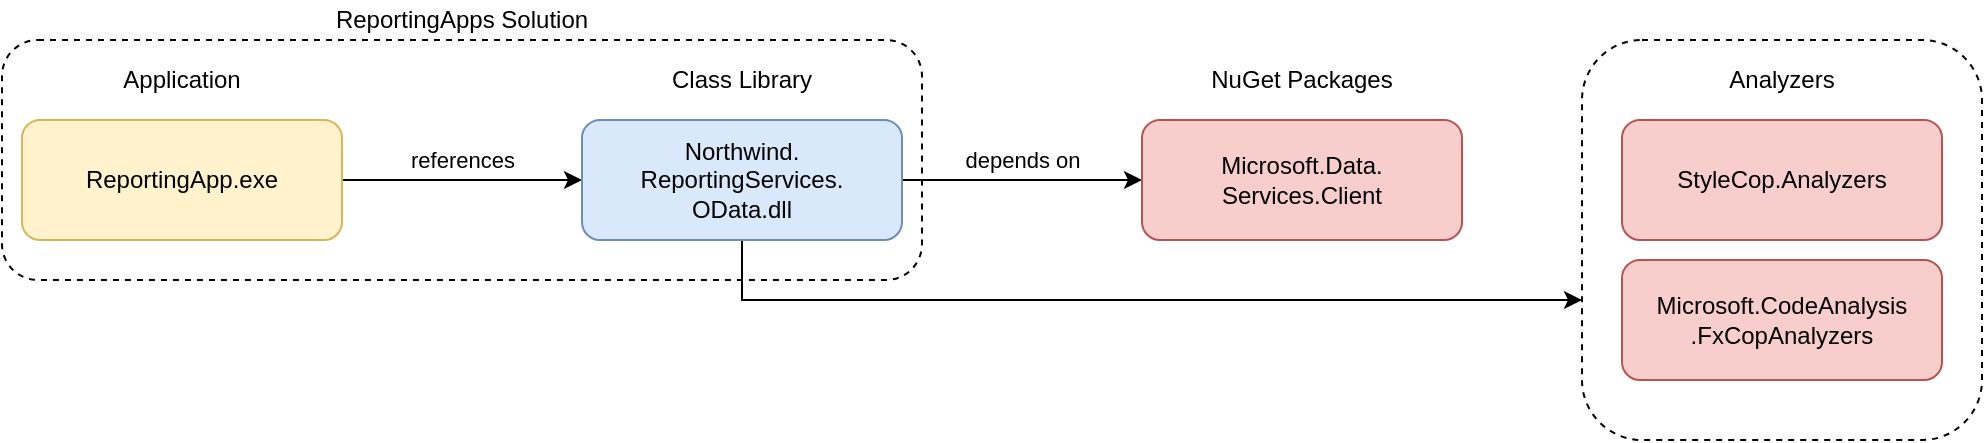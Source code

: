 <mxfile version="12.4.2" type="device" pages="2"><diagram id="vLMXKrs3aCS87272ta4Z" name="ReportingApps Solution Structure"><mxGraphModel dx="962" dy="633" grid="1" gridSize="10" guides="1" tooltips="1" connect="1" arrows="1" fold="1" page="1" pageScale="1" pageWidth="850" pageHeight="1100" math="0" shadow="0"><root><mxCell id="0"/><mxCell id="1" parent="0"/><mxCell id="JC9s5Mr4ZL36NI9SBRHO-3" value="references" style="edgeStyle=orthogonalEdgeStyle;rounded=0;orthogonalLoop=1;jettySize=auto;html=1;" edge="1" parent="1" source="JC9s5Mr4ZL36NI9SBRHO-1" target="JC9s5Mr4ZL36NI9SBRHO-2"><mxGeometry y="10" relative="1" as="geometry"><mxPoint as="offset"/></mxGeometry></mxCell><mxCell id="JC9s5Mr4ZL36NI9SBRHO-1" value="ReportingApp.exe" style="rounded=1;whiteSpace=wrap;html=1;fillColor=#fff2cc;strokeColor=#d6b656;" vertex="1" parent="1"><mxGeometry x="40" y="80" width="160" height="60" as="geometry"/></mxCell><mxCell id="JC9s5Mr4ZL36NI9SBRHO-10" value="depends on" style="edgeStyle=orthogonalEdgeStyle;rounded=0;orthogonalLoop=1;jettySize=auto;html=1;" edge="1" parent="1" source="JC9s5Mr4ZL36NI9SBRHO-2" target="JC9s5Mr4ZL36NI9SBRHO-6"><mxGeometry y="10" relative="1" as="geometry"><mxPoint as="offset"/></mxGeometry></mxCell><mxCell id="JC9s5Mr4ZL36NI9SBRHO-11" style="edgeStyle=orthogonalEdgeStyle;rounded=0;orthogonalLoop=1;jettySize=auto;html=1;" edge="1" parent="1" source="JC9s5Mr4ZL36NI9SBRHO-2" target="3rvIIfMQYElRwDRGO672-1"><mxGeometry relative="1" as="geometry"><Array as="points"><mxPoint x="400" y="170"/></Array></mxGeometry></mxCell><mxCell id="JC9s5Mr4ZL36NI9SBRHO-2" value="Northwind.&lt;br&gt;ReportingServices.&lt;br&gt;OData.dll" style="rounded=1;whiteSpace=wrap;html=1;fillColor=#dae8fc;strokeColor=#6c8ebf;" vertex="1" parent="1"><mxGeometry x="320" y="80" width="160" height="60" as="geometry"/></mxCell><mxCell id="JC9s5Mr4ZL36NI9SBRHO-4" value="Microsoft.CodeAnalysis&lt;br&gt;.FxCopAnalyzers" style="rounded=1;whiteSpace=wrap;html=1;fillColor=#f8cecc;strokeColor=#b85450;" vertex="1" parent="1"><mxGeometry x="840" y="150" width="160" height="60" as="geometry"/></mxCell><mxCell id="JC9s5Mr4ZL36NI9SBRHO-5" value="StyleCop.Analyzers" style="rounded=1;whiteSpace=wrap;html=1;fillColor=#f8cecc;strokeColor=#b85450;" vertex="1" parent="1"><mxGeometry x="840" y="80" width="160" height="60" as="geometry"/></mxCell><mxCell id="JC9s5Mr4ZL36NI9SBRHO-6" value="Microsoft.Data.&lt;br&gt;Services.Client" style="rounded=1;whiteSpace=wrap;html=1;fillColor=#f8cecc;strokeColor=#b85450;" vertex="1" parent="1"><mxGeometry x="600" y="80" width="160" height="60" as="geometry"/></mxCell><mxCell id="JC9s5Mr4ZL36NI9SBRHO-7" value="Application" style="text;html=1;strokeColor=none;fillColor=none;align=center;verticalAlign=middle;whiteSpace=wrap;rounded=0;" vertex="1" parent="1"><mxGeometry x="40" y="50" width="160" height="20" as="geometry"/></mxCell><mxCell id="JC9s5Mr4ZL36NI9SBRHO-8" value="Class Library" style="text;html=1;strokeColor=none;fillColor=none;align=center;verticalAlign=middle;whiteSpace=wrap;rounded=0;" vertex="1" parent="1"><mxGeometry x="320" y="50" width="160" height="20" as="geometry"/></mxCell><mxCell id="JC9s5Mr4ZL36NI9SBRHO-9" value="NuGet Packages" style="text;html=1;strokeColor=none;fillColor=none;align=center;verticalAlign=middle;whiteSpace=wrap;rounded=0;" vertex="1" parent="1"><mxGeometry x="600" y="50" width="160" height="20" as="geometry"/></mxCell><mxCell id="JC9s5Mr4ZL36NI9SBRHO-13" value="Analyzers" style="text;html=1;strokeColor=none;fillColor=none;align=center;verticalAlign=middle;whiteSpace=wrap;rounded=0;" vertex="1" parent="1"><mxGeometry x="840" y="50" width="160" height="20" as="geometry"/></mxCell><mxCell id="JC9s5Mr4ZL36NI9SBRHO-14" value="" style="rounded=1;whiteSpace=wrap;html=1;fillColor=none;dashed=1;" vertex="1" parent="1"><mxGeometry x="30" y="40" width="460" height="120" as="geometry"/></mxCell><mxCell id="JC9s5Mr4ZL36NI9SBRHO-15" value="ReportingApps Solution" style="text;html=1;strokeColor=none;fillColor=none;align=center;verticalAlign=middle;whiteSpace=wrap;rounded=0;dashed=1;" vertex="1" parent="1"><mxGeometry x="30" y="20" width="460" height="20" as="geometry"/></mxCell><mxCell id="3rvIIfMQYElRwDRGO672-1" value="" style="rounded=1;whiteSpace=wrap;html=1;dashed=1;fillColor=none;" vertex="1" parent="1"><mxGeometry x="820" y="40" width="200" height="200" as="geometry"/></mxCell></root></mxGraphModel></diagram><diagram id="KbvfPHlZjwbHl5cfjYPc" name="CurrencyServices Solution Structure"><mxGraphModel dx="802" dy="528" grid="1" gridSize="10" guides="1" tooltips="1" connect="1" arrows="1" fold="1" page="1" pageScale="1" pageWidth="850" pageHeight="1100" math="0" shadow="0"><root><mxCell id="z7GxgF071dnJ9jhBz9-A-0"/><mxCell id="z7GxgF071dnJ9jhBz9-A-1" parent="z7GxgF071dnJ9jhBz9-A-0"/><mxCell id="kOynjBpcMeY1G9Wt3Y3D-13" value="" style="rounded=1;whiteSpace=wrap;html=1;fillColor=none;dashed=1;" vertex="1" parent="z7GxgF071dnJ9jhBz9-A-1"><mxGeometry x="30" y="40" width="460" height="260" as="geometry"/></mxCell><mxCell id="kOynjBpcMeY1G9Wt3Y3D-0" value="references" style="edgeStyle=orthogonalEdgeStyle;rounded=0;orthogonalLoop=1;jettySize=auto;html=1;" edge="1" parent="z7GxgF071dnJ9jhBz9-A-1" source="kOynjBpcMeY1G9Wt3Y3D-1" target="kOynjBpcMeY1G9Wt3Y3D-5"><mxGeometry y="10" relative="1" as="geometry"><mxPoint as="offset"/></mxGeometry></mxCell><mxCell id="kOynjBpcMeY1G9Wt3Y3D-16" value="references" style="edgeStyle=orthogonalEdgeStyle;rounded=0;orthogonalLoop=1;jettySize=auto;html=1;" edge="1" parent="z7GxgF071dnJ9jhBz9-A-1" source="kOynjBpcMeY1G9Wt3Y3D-1" target="kOynjBpcMeY1G9Wt3Y3D-15"><mxGeometry x="0.586" y="10" relative="1" as="geometry"><Array as="points"><mxPoint x="120" y="230"/></Array><mxPoint as="offset"/></mxGeometry></mxCell><mxCell id="kOynjBpcMeY1G9Wt3Y3D-1" value="ReportingApp.exe" style="rounded=1;whiteSpace=wrap;html=1;fillColor=#fff2cc;strokeColor=#d6b656;" vertex="1" parent="z7GxgF071dnJ9jhBz9-A-1"><mxGeometry x="40" y="80" width="160" height="60" as="geometry"/></mxCell><mxCell id="kOynjBpcMeY1G9Wt3Y3D-2" value="depends on" style="edgeStyle=orthogonalEdgeStyle;rounded=0;orthogonalLoop=1;jettySize=auto;html=1;" edge="1" parent="z7GxgF071dnJ9jhBz9-A-1" source="kOynjBpcMeY1G9Wt3Y3D-5" target="kOynjBpcMeY1G9Wt3Y3D-8"><mxGeometry y="10" relative="1" as="geometry"><mxPoint as="offset"/></mxGeometry></mxCell><mxCell id="kOynjBpcMeY1G9Wt3Y3D-27" style="edgeStyle=orthogonalEdgeStyle;rounded=0;orthogonalLoop=1;jettySize=auto;html=1;" edge="1" parent="z7GxgF071dnJ9jhBz9-A-1" source="kOynjBpcMeY1G9Wt3Y3D-5" target="kOynjBpcMeY1G9Wt3Y3D-26"><mxGeometry relative="1" as="geometry"><Array as="points"><mxPoint x="400" y="170"/></Array></mxGeometry></mxCell><mxCell id="P3nU4CJeVlV3EI-_lB-l-0" value="references" style="edgeStyle=orthogonalEdgeStyle;rounded=0;orthogonalLoop=1;jettySize=auto;html=1;" edge="1" parent="z7GxgF071dnJ9jhBz9-A-1" source="kOynjBpcMeY1G9Wt3Y3D-5" target="kOynjBpcMeY1G9Wt3Y3D-15"><mxGeometry relative="1" as="geometry"><Array as="points"><mxPoint x="360" y="170"/><mxPoint x="360" y="170"/></Array></mxGeometry></mxCell><mxCell id="kOynjBpcMeY1G9Wt3Y3D-5" value="Northwind.&lt;br&gt;ReportingServices.&lt;br&gt;OData.dll" style="rounded=1;whiteSpace=wrap;html=1;fillColor=#dae8fc;strokeColor=#6c8ebf;" vertex="1" parent="z7GxgF071dnJ9jhBz9-A-1"><mxGeometry x="320" y="80" width="160" height="60" as="geometry"/></mxCell><mxCell id="kOynjBpcMeY1G9Wt3Y3D-6" value="Microsoft.CodeAnalysis&lt;br&gt;.FxCopAnalyzers" style="rounded=1;whiteSpace=wrap;html=1;fillColor=#f8cecc;strokeColor=#b85450;" vertex="1" parent="z7GxgF071dnJ9jhBz9-A-1"><mxGeometry x="840" y="150" width="160" height="60" as="geometry"/></mxCell><mxCell id="kOynjBpcMeY1G9Wt3Y3D-7" value="StyleCop.Analyzers" style="rounded=1;whiteSpace=wrap;html=1;fillColor=#f8cecc;strokeColor=#b85450;" vertex="1" parent="z7GxgF071dnJ9jhBz9-A-1"><mxGeometry x="840" y="80" width="160" height="60" as="geometry"/></mxCell><mxCell id="kOynjBpcMeY1G9Wt3Y3D-8" value="Microsoft.Data.&lt;br&gt;Services.Client" style="rounded=1;whiteSpace=wrap;html=1;fillColor=#f8cecc;strokeColor=#b85450;" vertex="1" parent="z7GxgF071dnJ9jhBz9-A-1"><mxGeometry x="600" y="80" width="160" height="60" as="geometry"/></mxCell><mxCell id="kOynjBpcMeY1G9Wt3Y3D-9" value="Application" style="text;html=1;strokeColor=none;fillColor=none;align=center;verticalAlign=middle;whiteSpace=wrap;rounded=0;" vertex="1" parent="z7GxgF071dnJ9jhBz9-A-1"><mxGeometry x="40" y="50" width="160" height="20" as="geometry"/></mxCell><mxCell id="kOynjBpcMeY1G9Wt3Y3D-10" value="Class Libraries" style="text;html=1;strokeColor=none;fillColor=none;align=center;verticalAlign=middle;whiteSpace=wrap;rounded=0;" vertex="1" parent="z7GxgF071dnJ9jhBz9-A-1"><mxGeometry x="320" y="50" width="160" height="20" as="geometry"/></mxCell><mxCell id="kOynjBpcMeY1G9Wt3Y3D-11" value="NuGet Packages" style="text;html=1;strokeColor=none;fillColor=none;align=center;verticalAlign=middle;whiteSpace=wrap;rounded=0;" vertex="1" parent="z7GxgF071dnJ9jhBz9-A-1"><mxGeometry x="600" y="50" width="160" height="20" as="geometry"/></mxCell><mxCell id="kOynjBpcMeY1G9Wt3Y3D-12" value="Analyzers" style="text;html=1;strokeColor=none;fillColor=none;align=center;verticalAlign=middle;whiteSpace=wrap;rounded=0;" vertex="1" parent="z7GxgF071dnJ9jhBz9-A-1"><mxGeometry x="840" y="50" width="160" height="20" as="geometry"/></mxCell><mxCell id="kOynjBpcMeY1G9Wt3Y3D-14" value="ReportingApps Solution" style="text;html=1;strokeColor=none;fillColor=none;align=center;verticalAlign=middle;whiteSpace=wrap;rounded=0;dashed=1;" vertex="1" parent="z7GxgF071dnJ9jhBz9-A-1"><mxGeometry x="30" y="20" width="460" height="20" as="geometry"/></mxCell><mxCell id="kOynjBpcMeY1G9Wt3Y3D-19" value="depends on" style="edgeStyle=orthogonalEdgeStyle;rounded=0;orthogonalLoop=1;jettySize=auto;html=1;" edge="1" parent="z7GxgF071dnJ9jhBz9-A-1" source="kOynjBpcMeY1G9Wt3Y3D-15" target="kOynjBpcMeY1G9Wt3Y3D-17"><mxGeometry y="10" relative="1" as="geometry"><mxPoint as="offset"/></mxGeometry></mxCell><mxCell id="kOynjBpcMeY1G9Wt3Y3D-28" style="edgeStyle=orthogonalEdgeStyle;rounded=0;orthogonalLoop=1;jettySize=auto;html=1;" edge="1" parent="z7GxgF071dnJ9jhBz9-A-1" source="kOynjBpcMeY1G9Wt3Y3D-15" target="kOynjBpcMeY1G9Wt3Y3D-26"><mxGeometry relative="1" as="geometry"><Array as="points"><mxPoint x="400" y="280"/><mxPoint x="920" y="280"/></Array></mxGeometry></mxCell><mxCell id="kOynjBpcMeY1G9Wt3Y3D-15" value="Northwind.&lt;br&gt;CurrencyServices.dll" style="rounded=1;whiteSpace=wrap;html=1;fillColor=#dae8fc;strokeColor=#6c8ebf;" vertex="1" parent="z7GxgF071dnJ9jhBz9-A-1"><mxGeometry x="320" y="200" width="160" height="60" as="geometry"/></mxCell><mxCell id="kOynjBpcMeY1G9Wt3Y3D-17" value="System.Text.Json" style="rounded=1;whiteSpace=wrap;html=1;fillColor=#f8cecc;strokeColor=#b85450;" vertex="1" parent="z7GxgF071dnJ9jhBz9-A-1"><mxGeometry x="600" y="200" width="160" height="60" as="geometry"/></mxCell><mxCell id="kOynjBpcMeY1G9Wt3Y3D-26" value="" style="rounded=1;whiteSpace=wrap;html=1;dashed=1;fillColor=none;" vertex="1" parent="z7GxgF071dnJ9jhBz9-A-1"><mxGeometry x="820" y="40" width="200" height="200" as="geometry"/></mxCell></root></mxGraphModel></diagram></mxfile>